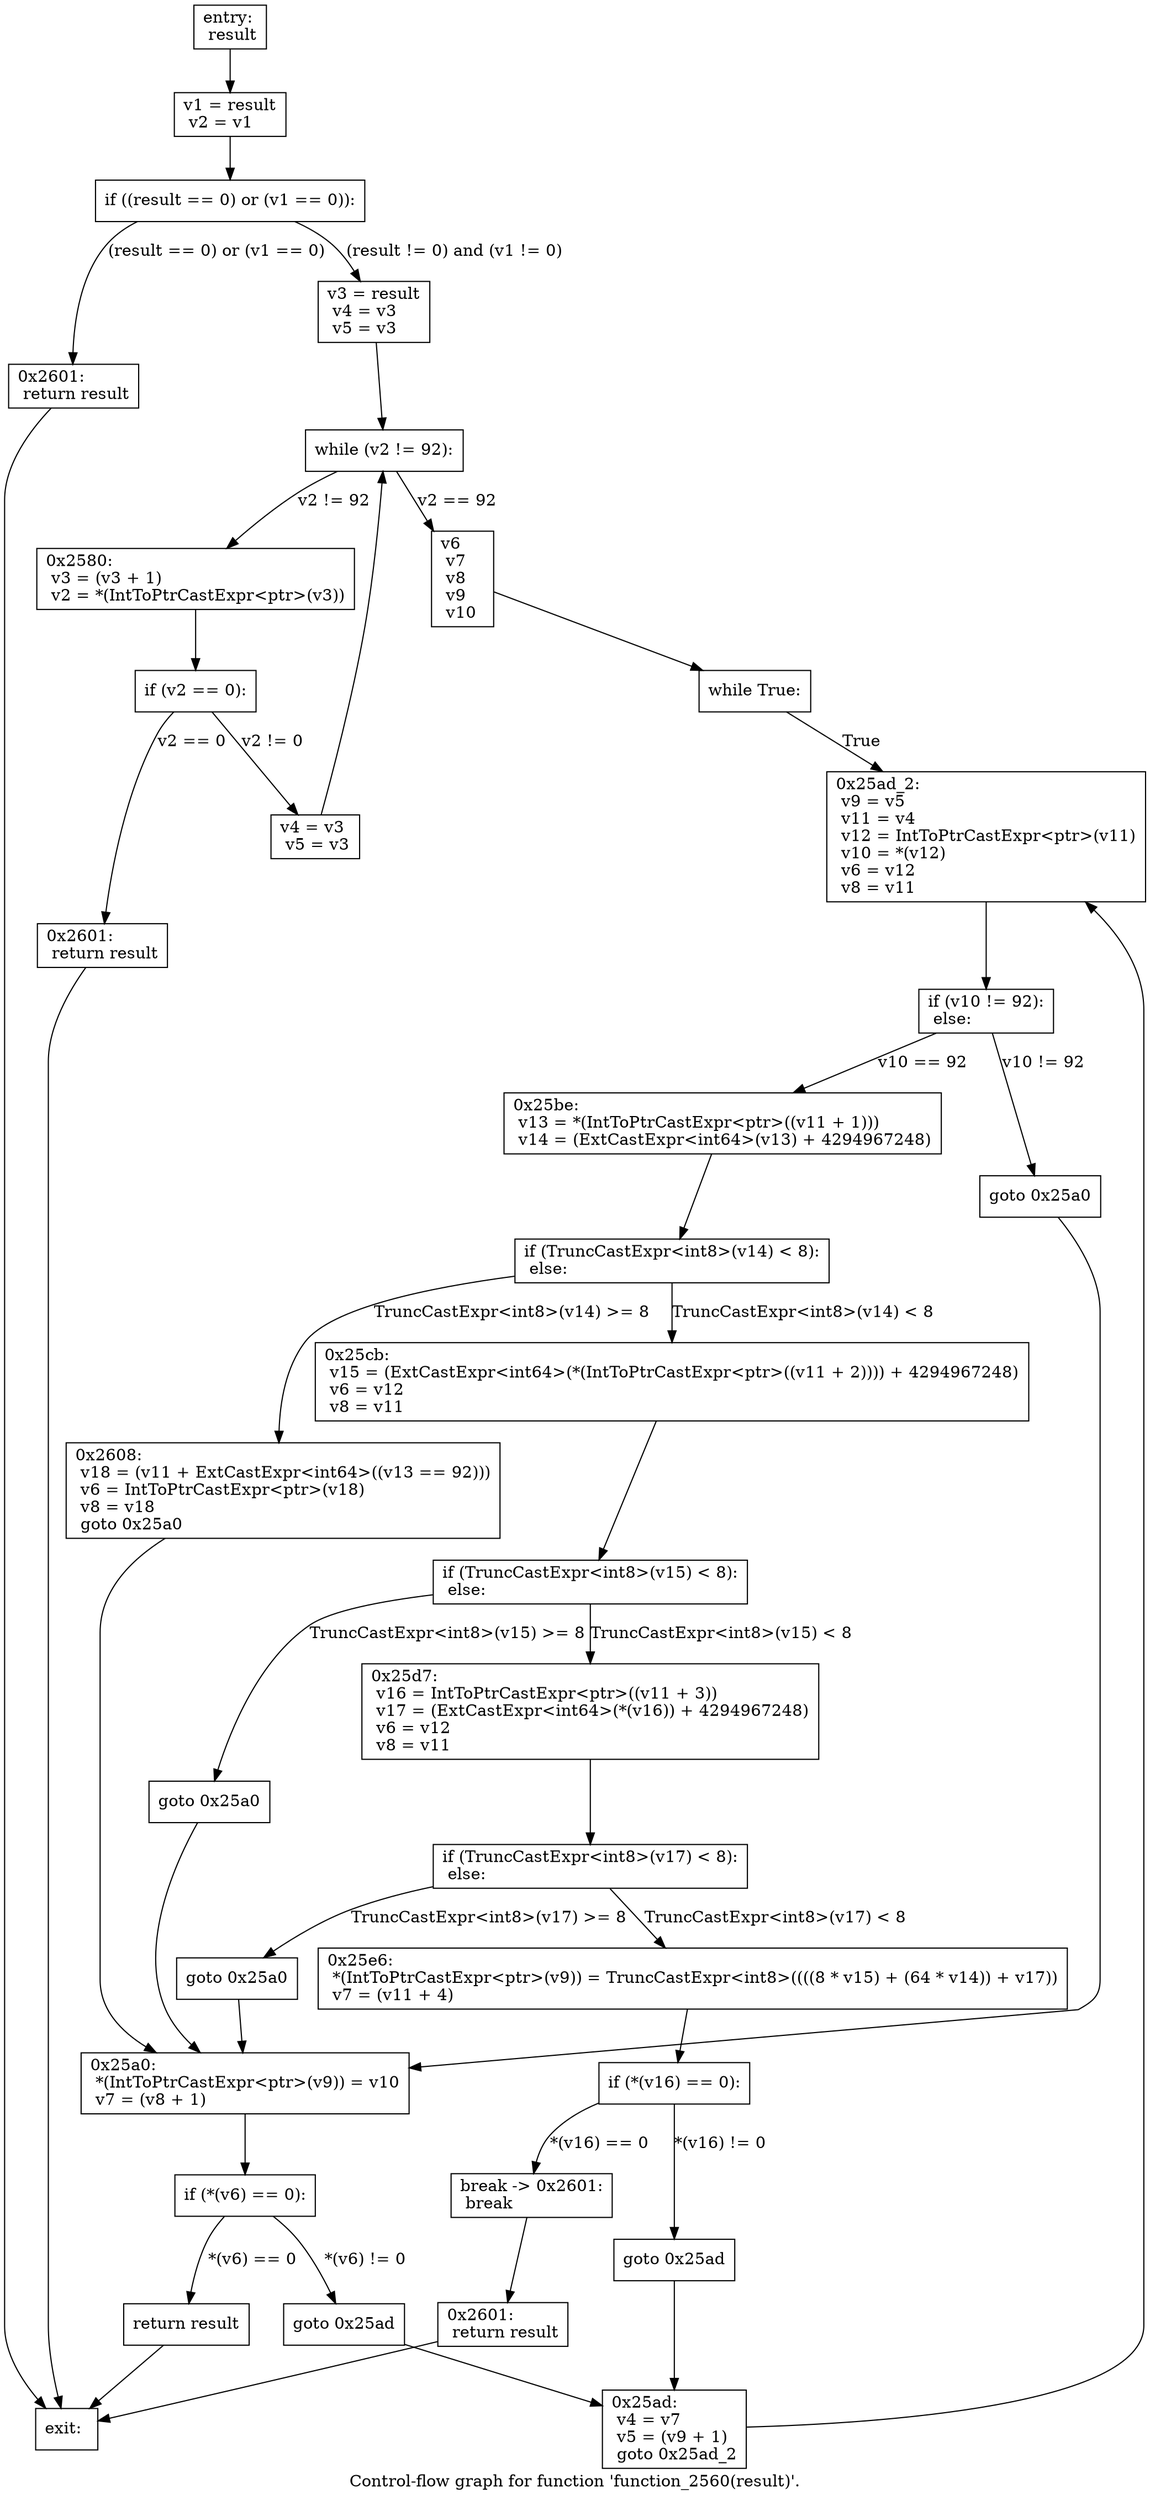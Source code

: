 digraph "Control-flow graph for function 'function_2560(result)'." {
  label="Control-flow graph for function 'function_2560(result)'.";
  node [shape=record];

  Node07C807C8 [label="{entry:\l  result\l}"];
  Node07C807C8 -> Node07C80228;
  Node07C80228 [label="{  v1 = result\l  v2 = v1\l}"];
  Node07C80228 -> Node07C808E8;
  Node07C808E8 [label="{  if ((result == 0) or (v1 == 0)):\l}"];
  Node07C808E8 -> Node07C80ED0 [label="(result == 0) or (v1 == 0)"];
  Node07C808E8 -> Node07C80A08 [label="(result != 0) and (v1 != 0)"];
  Node07C80ED0 [label="{0x2601:\l  return result\l}"];
  Node07C80ED0 -> Node07C806A8;
  Node07C80A08 [label="{  v3 = result\l  v4 = v3\l  v5 = v3\l}"];
  Node07C80A08 -> Node07C80270;
  Node07C806A8 [label="{exit:\l}"];
  Node07C80270 [label="{  while (v2 != 92):\l}"];
  Node07C80270 -> Node07C80E88 [label="v2 != 92"];
  Node07C80270 -> Node07C802B8 [label="v2 == 92"];
  Node07C80E88 [label="{0x2580:\l  v3 = (v3 + 1)\l  v2 = *(IntToPtrCastExpr\<ptr\>(v3))\l}"];
  Node07C80E88 -> Node07C80D20;
  Node07C802B8 [label="{  v6\l  v7\l  v8\l  v9\l  v10\l}"];
  Node07C802B8 -> Node07C80780;
  Node07C80D20 [label="{  if (v2 == 0):\l}"];
  Node07C80D20 -> Node07C80C48 [label="v2 == 0"];
  Node07C80D20 -> Node07C80DB0 [label="v2 != 0"];
  Node07C80780 [label="{  while True:\l}"];
  Node07C80780 -> Node07C80B70 [label="True"];
  Node07C80C48 [label="{0x2601:\l  return result\l}"];
  Node07C80C48 -> Node07C806A8;
  Node07C80DB0 [label="{  v4 = v3\l  v5 = v3\l}"];
  Node07C80DB0 -> Node07C80270;
  Node07C80B70 [label="{0x25ad_2:\l  v9 = v5\l  v11 = v4\l  v12 = IntToPtrCastExpr\<ptr\>(v11)\l  v10 = *(v12)\l  v6 = v12\l  v8 = v11\l}"];
  Node07C80B70 -> Node07C80DF8;
  Node07C80DF8 [label="{  if (v10 != 92):\l  else:\l}"];
  Node07C80DF8 -> Node07C80BB8 [label="v10 != 92"];
  Node07C80DF8 -> Node07C80E40 [label="v10 == 92"];
  Node07C80BB8 [label="{  goto 0x25a0\l}"];
  Node07C80BB8 -> Node07C80C00;
  Node07C80E40 [label="{0x25be:\l  v13 = *(IntToPtrCastExpr\<ptr\>((v11 + 1)))\l  v14 = (ExtCastExpr\<int64\>(v13) + 4294967248)\l}"];
  Node07C80E40 -> Node07C80B28;
  Node07C80C00 [label="{0x25a0:\l  *(IntToPtrCastExpr\<ptr\>(v9)) = v10\l  v7 = (v8 + 1)\l}"];
  Node07C80C00 -> Node07C80C90;
  Node07C80B28 [label="{  if (TruncCastExpr\<int8\>(v14) \< 8):\l  else:\l}"];
  Node07C80B28 -> Node07C80F18 [label="TruncCastExpr\<int8\>(v14) \< 8"];
  Node07C80B28 -> Node07C80FA8 [label="TruncCastExpr\<int8\>(v14) \>= 8"];
  Node07C80C90 [label="{  if (*(v6) == 0):\l}"];
  Node07C80C90 -> Node07C61178 [label="*(v6) == 0"];
  Node07C80C90 -> Node07C80D68 [label="*(v6) != 0"];
  Node07C80F18 [label="{0x25cb:\l  v15 = (ExtCastExpr\<int64\>(*(IntToPtrCastExpr\<ptr\>((v11 + 2)))) + 4294967248)\l  v6 = v12\l  v8 = v11\l}"];
  Node07C80F18 -> Node07C80F60;
  Node07C80FA8 [label="{0x2608:\l  v18 = (v11 + ExtCastExpr\<int64\>((v13 == 92)))\l  v6 = IntToPtrCastExpr\<ptr\>(v18)\l  v8 = v18\l  goto 0x25a0\l}"];
  Node07C80FA8 -> Node07C80C00;
  Node07C61178 [label="{  return result\l}"];
  Node07C61178 -> Node07C806A8;
  Node07C80D68 [label="{  goto 0x25ad\l}"];
  Node07C80D68 -> Node07C60BD8;
  Node07C80F60 [label="{  if (TruncCastExpr\<int8\>(v15) \< 8):\l  else:\l}"];
  Node07C80F60 -> Node07C611C0 [label="TruncCastExpr\<int8\>(v15) \< 8"];
  Node07C80F60 -> Node07C61B08 [label="TruncCastExpr\<int8\>(v15) \>= 8"];
  Node07C60BD8 [label="{0x25ad:\l  v4 = v7\l  v5 = (v9 + 1)\l  goto 0x25ad_2\l}"];
  Node07C60BD8 -> Node07C80B70;
  Node07C611C0 [label="{0x25d7:\l  v16 = IntToPtrCastExpr\<ptr\>((v11 + 3))\l  v17 = (ExtCastExpr\<int64\>(*(v16)) + 4294967248)\l  v6 = v12\l  v8 = v11\l}"];
  Node07C611C0 -> Node07C61AC0;
  Node07C61B08 [label="{  goto 0x25a0\l}"];
  Node07C61B08 -> Node07C80C00;
  Node07C61AC0 [label="{  if (TruncCastExpr\<int8\>(v17) \< 8):\l  else:\l}"];
  Node07C61AC0 -> Node07C61880 [label="TruncCastExpr\<int8\>(v17) \< 8"];
  Node07C61AC0 -> Node07C65CD8 [label="TruncCastExpr\<int8\>(v17) \>= 8"];
  Node07C61880 [label="{0x25e6:\l  *(IntToPtrCastExpr\<ptr\>(v9)) = TruncCastExpr\<int8\>((((8 * v15) + (64 * v14)) + v17))\l  v7 = (v11 + 4)\l}"];
  Node07C61880 -> Node07C61688;
  Node07C65CD8 [label="{  goto 0x25a0\l}"];
  Node07C65CD8 -> Node07C80C00;
  Node07C61688 [label="{  if (*(v16) == 0):\l}"];
  Node07C61688 -> Node07C65FA8 [label="*(v16) == 0"];
  Node07C61688 -> Node07C65C48 [label="*(v16) != 0"];
  Node07C65FA8 [label="{break -\> 0x2601:\l  break\l}"];
  Node07C65FA8 -> Node07C80300;
  Node07C65C48 [label="{  goto 0x25ad\l}"];
  Node07C65C48 -> Node07C60BD8;
  Node07C80300 [label="{0x2601:\l  return result\l}"];
  Node07C80300 -> Node07C806A8;

}
